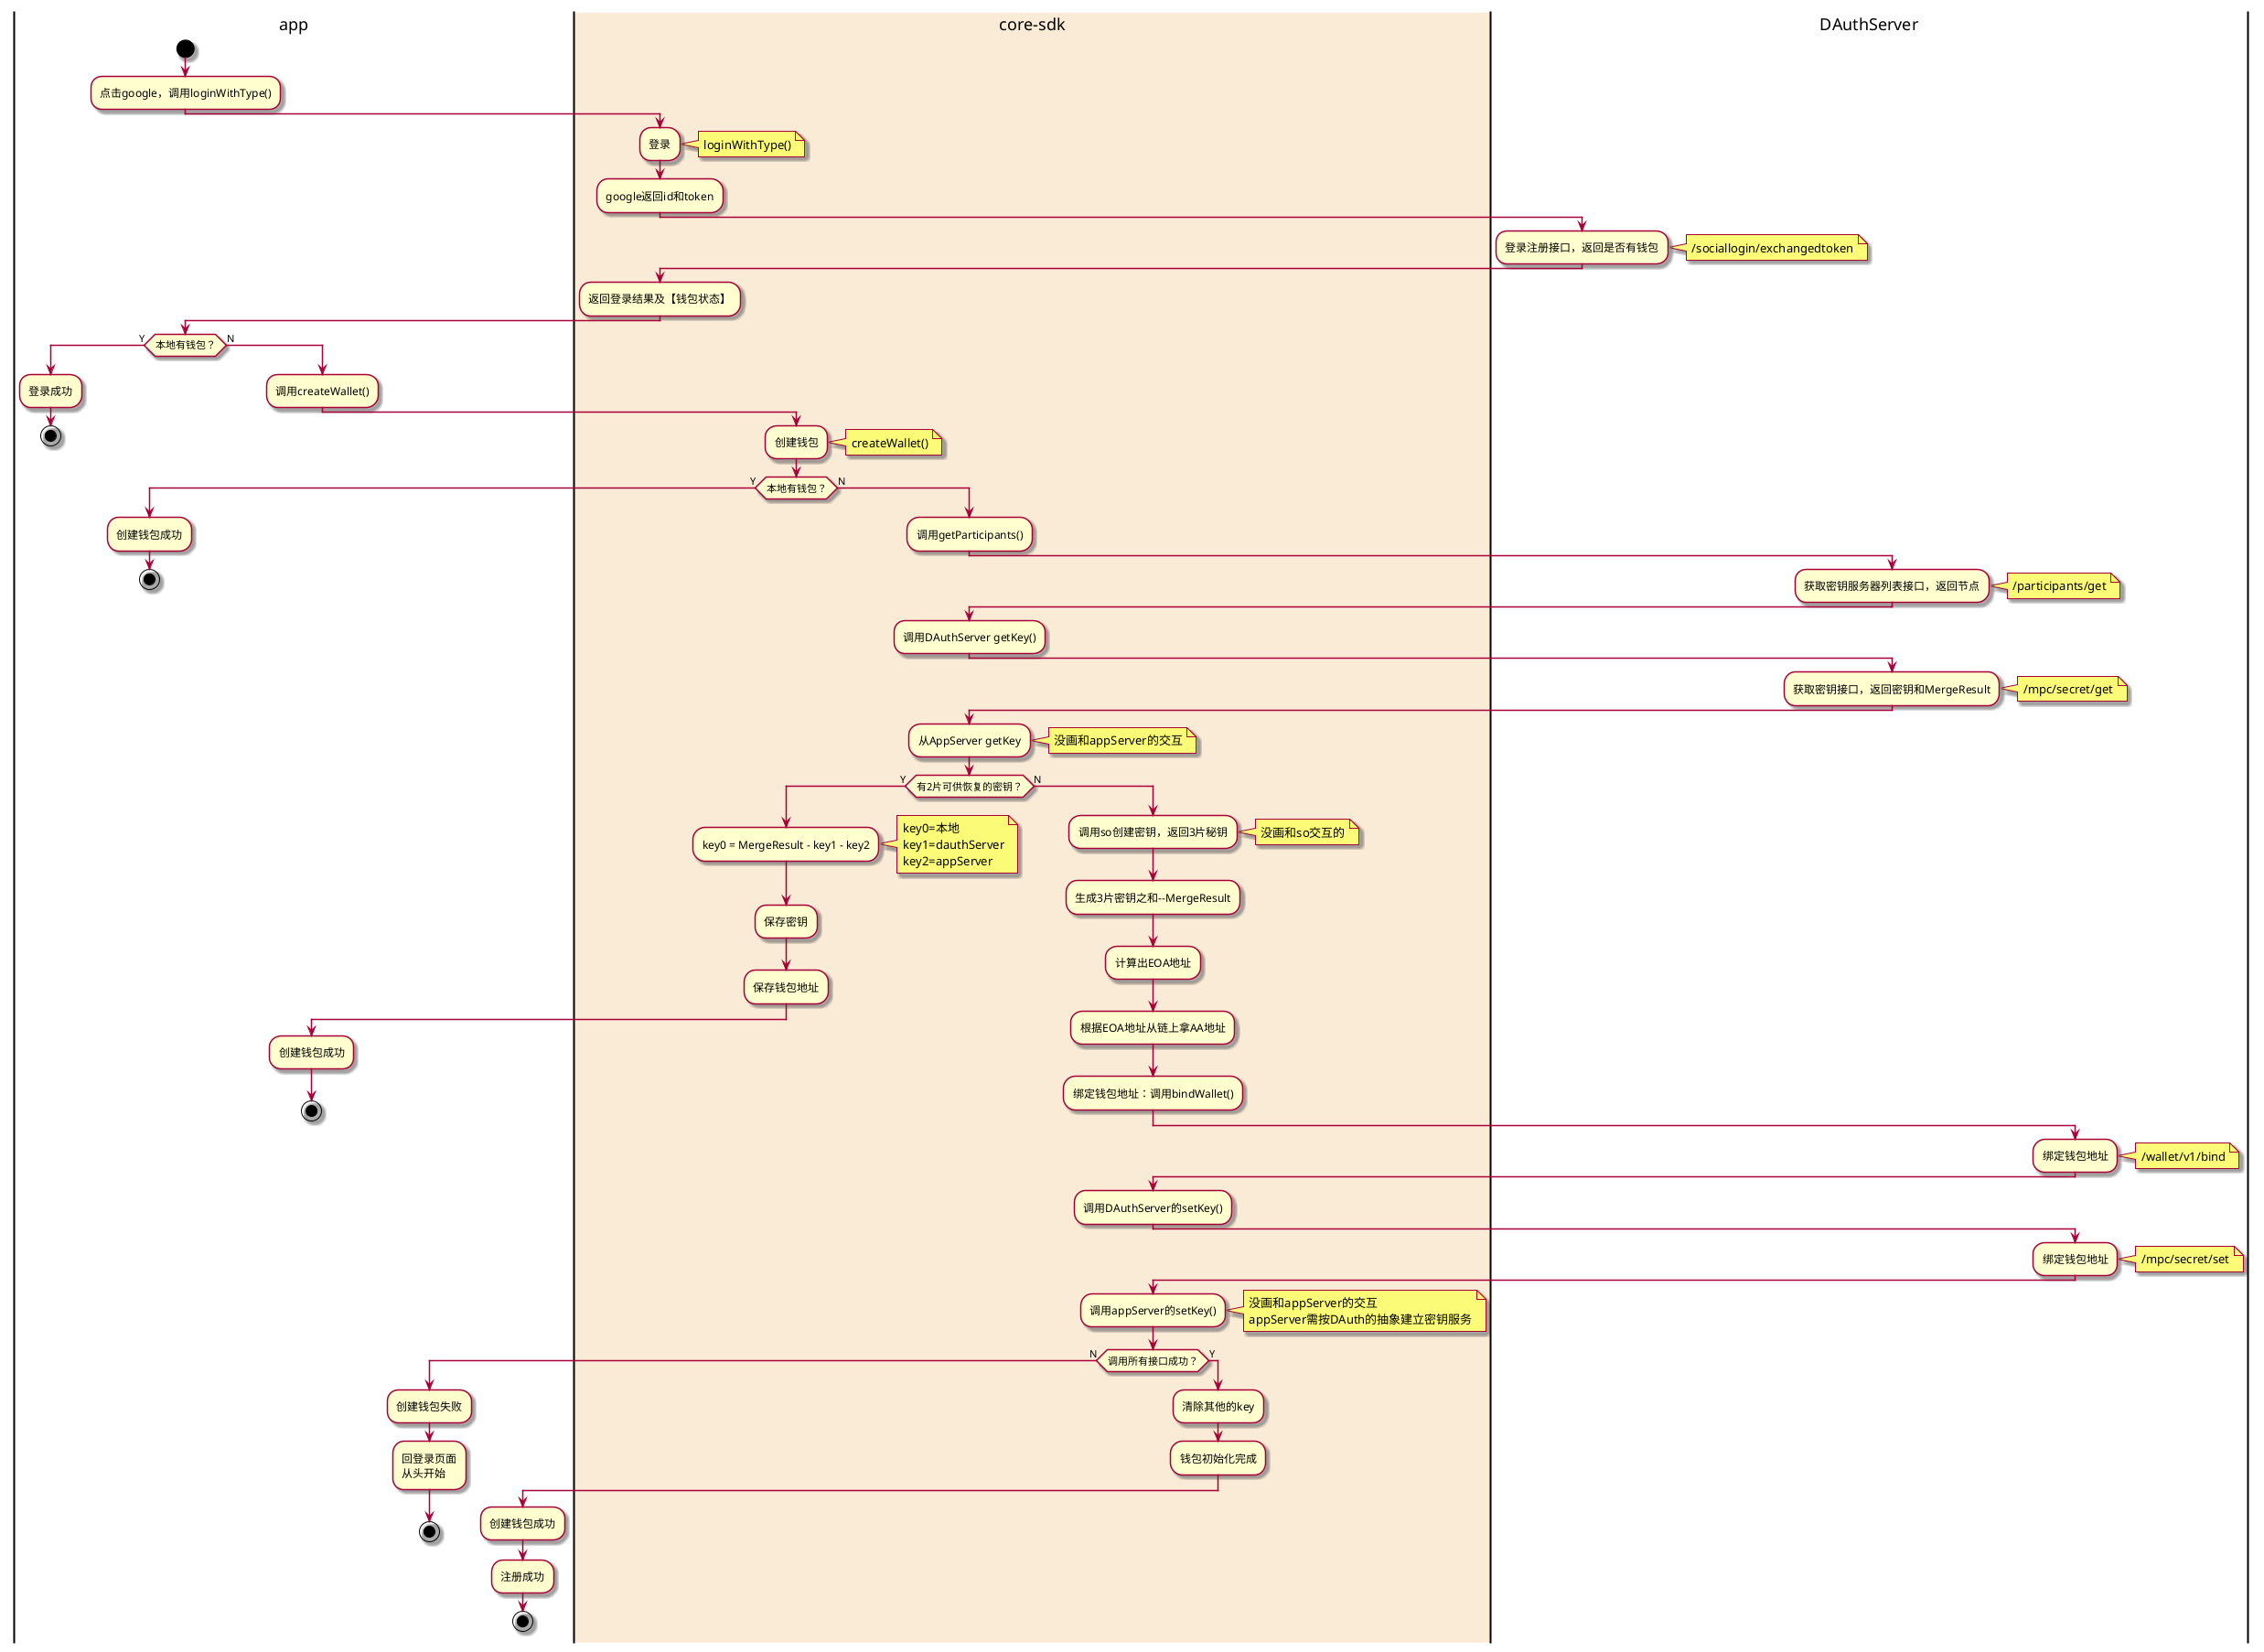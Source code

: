 @startuml
'https://plantuml.com/activity-diagram-beta
skin rose
|app|
start
:点击google，调用loginWithType();
|#AntiqueWhite|core-sdk|
:登录;
note right: loginWithType()
:google返回id和token;
|DAuthServer|
:登录注册接口，返回是否有钱包;
note right: /sociallogin/exchangedtoken
|core-sdk|
:返回登录结果及【钱包状态】;
|app|
if (本地有钱包？) is (Y) then
    |app|
    :登录成功;
    stop
else (N)
    :调用createWallet();
    |core-sdk|
    :创建钱包;
    note right: createWallet()
    if (本地有钱包？) is (Y) then
        |app|
        :创建钱包成功;
        stop
    else (N)
        |core-sdk|
        :调用getParticipants();
        |DAuthServer|
        :获取密钥服务器列表接口，返回节点;
        note right: /participants/get
        |core-sdk|
        :调用DAuthServer getKey();
        |DAuthServer|
        :获取密钥接口，返回密钥和MergeResult;
        note right: /mpc/secret/get
        |core-sdk|
        :从AppServer getKey;
        note right: 没画和appServer的交互
        if (有2片可供恢复的密钥？) then (Y)
            :key0 = MergeResult - key1 - key2;
            note right: key0=本地\nkey1=dauthServer\nkey2=appServer
            :保存密钥;
            :保存钱包地址;
            |app|
            :创建钱包成功;
            stop
        else (N)
            |core-sdk|
            :调用so创建密钥，返回3片秘钥;
            note right: 没画和so交互的
            |core-sdk|
            :生成3片密钥之和--MergeResult;
            :计算出EOA地址;
            :根据EOA地址从链上拿AA地址;
            |core-sdk|
            :绑定钱包地址：调用bindWallet();
            |DAuthServer|
            :绑定钱包地址;
            note right: /wallet/v1/bind
            |core-sdk|
            :调用DAuthServer的setKey();
            |DAuthServer|
            :绑定钱包地址;
            note right: /mpc/secret/set
            |core-sdk|
            :调用appServer的setKey();
            note right: 没画和appServer的交互\nappServer需按DAuth的抽象建立密钥服务

            |core-sdk|
            if (调用所有接口成功？) is (N) then
                |app|
                :创建钱包失败;
                :回登录页面\n从头开始;
                stop
            else (Y)
                |core-sdk|
                :清除其他的key;
                :钱包初始化完成;
                |app|
                :创建钱包成功;
                :注册成功;
                stop
            endif
        endif
    endif
endif

@enduml

